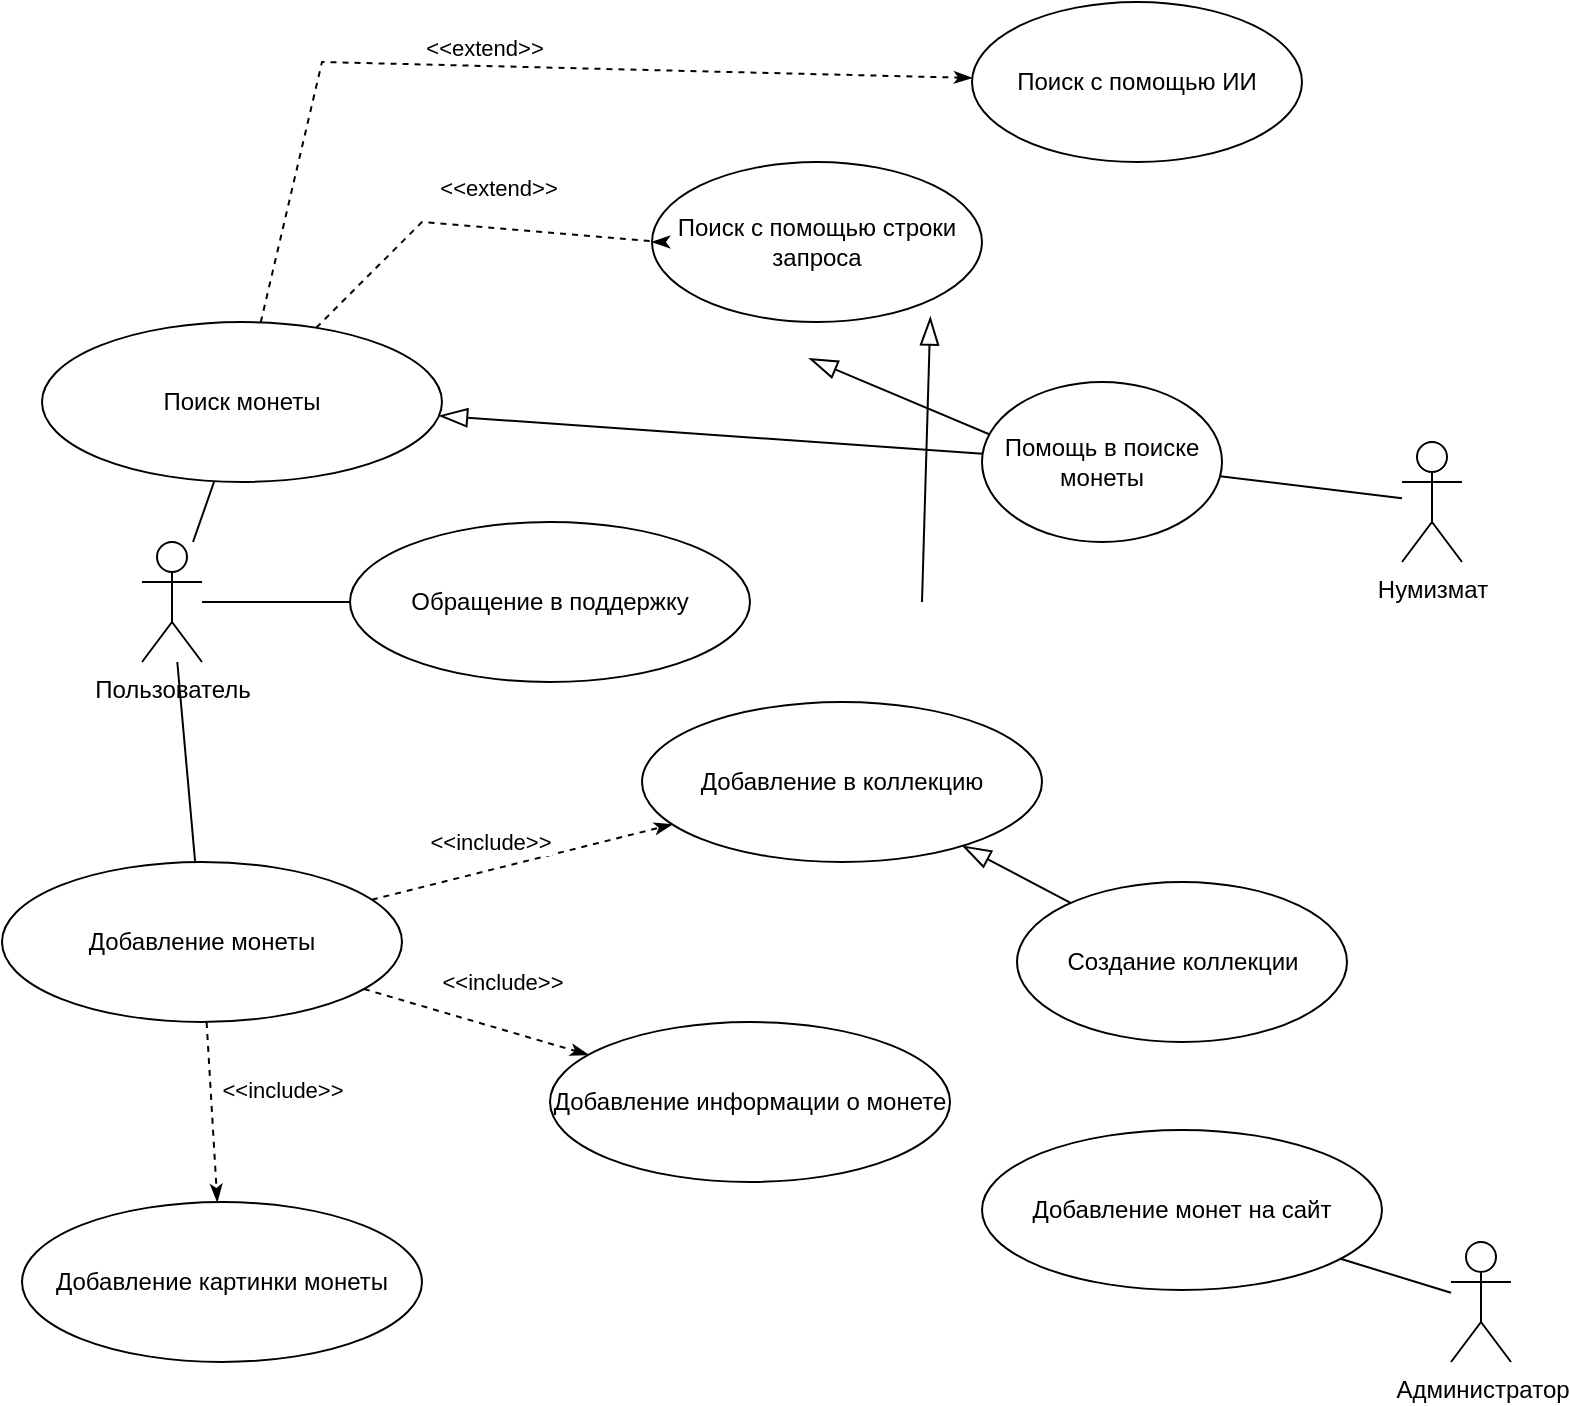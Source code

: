 <mxfile version="24.0.5" type="github">
  <diagram name="Страница — 1" id="mdvH1m8hR_8Fk9NDpSXH">
    <mxGraphModel dx="986" dy="687" grid="1" gridSize="10" guides="1" tooltips="1" connect="1" arrows="1" fold="1" page="1" pageScale="1" pageWidth="827" pageHeight="1169" math="0" shadow="0">
      <root>
        <mxCell id="0" />
        <mxCell id="1" parent="0" />
        <mxCell id="BPmx3O7TrGEcnui1N9nM-1" value="Обращение в поддержку" style="ellipse;whiteSpace=wrap;html=1;" parent="1" vertex="1">
          <mxGeometry x="214" y="280" width="200" height="80" as="geometry" />
        </mxCell>
        <mxCell id="BPmx3O7TrGEcnui1N9nM-2" value="Пользователь" style="shape=umlActor;verticalLabelPosition=bottom;verticalAlign=top;html=1;outlineConnect=0;" parent="1" vertex="1">
          <mxGeometry x="110" y="290" width="30" height="60" as="geometry" />
        </mxCell>
        <mxCell id="BPmx3O7TrGEcnui1N9nM-3" value="Администратор" style="shape=umlActor;verticalLabelPosition=bottom;verticalAlign=top;html=1;outlineConnect=0;" parent="1" vertex="1">
          <mxGeometry x="764.5" y="640" width="30" height="60" as="geometry" />
        </mxCell>
        <mxCell id="BPmx3O7TrGEcnui1N9nM-7" value="" style="endArrow=none;html=1;rounded=0;" parent="1" source="BPmx3O7TrGEcnui1N9nM-2" target="BPmx3O7TrGEcnui1N9nM-1" edge="1">
          <mxGeometry width="50" height="50" relative="1" as="geometry">
            <mxPoint x="510" y="520" as="sourcePoint" />
            <mxPoint x="560" y="470" as="targetPoint" />
          </mxGeometry>
        </mxCell>
        <mxCell id="BPmx3O7TrGEcnui1N9nM-8" value="Добавление монет на сайт" style="ellipse;whiteSpace=wrap;html=1;" parent="1" vertex="1">
          <mxGeometry x="530" y="584" width="200" height="80" as="geometry" />
        </mxCell>
        <mxCell id="BPmx3O7TrGEcnui1N9nM-9" value="" style="endArrow=none;html=1;rounded=0;" parent="1" source="BPmx3O7TrGEcnui1N9nM-3" target="BPmx3O7TrGEcnui1N9nM-8" edge="1">
          <mxGeometry width="50" height="50" relative="1" as="geometry">
            <mxPoint x="184.5" y="398" as="sourcePoint" />
            <mxPoint x="336.5" y="479" as="targetPoint" />
          </mxGeometry>
        </mxCell>
        <mxCell id="BPmx3O7TrGEcnui1N9nM-10" value="Добавление монеты" style="ellipse;whiteSpace=wrap;html=1;" parent="1" vertex="1">
          <mxGeometry x="40" y="450" width="200" height="80" as="geometry" />
        </mxCell>
        <mxCell id="BPmx3O7TrGEcnui1N9nM-11" value="" style="endArrow=none;html=1;rounded=0;" parent="1" source="BPmx3O7TrGEcnui1N9nM-10" target="BPmx3O7TrGEcnui1N9nM-2" edge="1">
          <mxGeometry width="50" height="50" relative="1" as="geometry">
            <mxPoint x="420" y="440" as="sourcePoint" />
            <mxPoint x="470" y="390" as="targetPoint" />
          </mxGeometry>
        </mxCell>
        <mxCell id="BPmx3O7TrGEcnui1N9nM-13" value="Поиск монеты" style="ellipse;whiteSpace=wrap;html=1;" parent="1" vertex="1">
          <mxGeometry x="60" y="180" width="200" height="80" as="geometry" />
        </mxCell>
        <mxCell id="BPmx3O7TrGEcnui1N9nM-14" value="" style="endArrow=none;html=1;rounded=0;" parent="1" source="BPmx3O7TrGEcnui1N9nM-2" target="BPmx3O7TrGEcnui1N9nM-13" edge="1">
          <mxGeometry width="50" height="50" relative="1" as="geometry">
            <mxPoint x="430" y="480" as="sourcePoint" />
            <mxPoint x="480" y="430" as="targetPoint" />
          </mxGeometry>
        </mxCell>
        <mxCell id="BPmx3O7TrGEcnui1N9nM-26" value="" style="endArrow=blockThin;html=1;rounded=0;endFill=0;endSize=12;" parent="1" source="BPmx3O7TrGEcnui1N9nM-20" edge="1">
          <mxGeometry width="50" height="50" relative="1" as="geometry">
            <mxPoint x="500" y="320" as="sourcePoint" />
            <mxPoint x="504.172" y="177.293" as="targetPoint" />
          </mxGeometry>
        </mxCell>
        <mxCell id="BPmx3O7TrGEcnui1N9nM-27" value="" style="endArrow=blockThin;html=1;rounded=0;endFill=0;endSize=12;" parent="1" source="BPmx3O7TrGEcnui1N9nM-19" edge="1">
          <mxGeometry width="50" height="50" relative="1" as="geometry">
            <mxPoint x="569" y="251" as="sourcePoint" />
            <mxPoint x="443.531" y="198.216" as="targetPoint" />
          </mxGeometry>
        </mxCell>
        <mxCell id="BPmx3O7TrGEcnui1N9nM-28" value="Добавление в коллекцию" style="ellipse;whiteSpace=wrap;html=1;" parent="1" vertex="1">
          <mxGeometry x="360" y="370" width="200" height="80" as="geometry" />
        </mxCell>
        <mxCell id="BPmx3O7TrGEcnui1N9nM-30" value="Добавление картинки монеты" style="ellipse;whiteSpace=wrap;html=1;" parent="1" vertex="1">
          <mxGeometry x="50" y="620" width="200" height="80" as="geometry" />
        </mxCell>
        <mxCell id="C62FpuVoVXCwqaJ_DgfJ-1" value="" style="endArrow=classicThin;dashed=1;html=1;rounded=0;startArrow=none;startFill=0;endFill=1;" edge="1" parent="1" source="BPmx3O7TrGEcnui1N9nM-10" target="BPmx3O7TrGEcnui1N9nM-28">
          <mxGeometry width="50" height="50" relative="1" as="geometry">
            <mxPoint x="280" y="340" as="sourcePoint" />
            <mxPoint x="368" y="113" as="targetPoint" />
          </mxGeometry>
        </mxCell>
        <mxCell id="C62FpuVoVXCwqaJ_DgfJ-2" value="&amp;lt;&amp;lt;include&amp;gt;&amp;gt;" style="edgeLabel;html=1;align=center;verticalAlign=middle;resizable=0;points=[];" vertex="1" connectable="0" parent="C62FpuVoVXCwqaJ_DgfJ-1">
          <mxGeometry x="0.01" y="-2" relative="1" as="geometry">
            <mxPoint x="-17" y="-12" as="offset" />
          </mxGeometry>
        </mxCell>
        <mxCell id="C62FpuVoVXCwqaJ_DgfJ-3" value="" style="endArrow=classicThin;dashed=1;html=1;rounded=0;startArrow=none;startFill=0;endFill=1;" edge="1" parent="1" source="BPmx3O7TrGEcnui1N9nM-10" target="BPmx3O7TrGEcnui1N9nM-30">
          <mxGeometry width="50" height="50" relative="1" as="geometry">
            <mxPoint x="236" y="479" as="sourcePoint" />
            <mxPoint x="394" y="441" as="targetPoint" />
          </mxGeometry>
        </mxCell>
        <mxCell id="C62FpuVoVXCwqaJ_DgfJ-4" value="&amp;lt;&amp;lt;include&amp;gt;&amp;gt;" style="edgeLabel;html=1;align=center;verticalAlign=middle;resizable=0;points=[];" vertex="1" connectable="0" parent="C62FpuVoVXCwqaJ_DgfJ-3">
          <mxGeometry x="0.01" y="-2" relative="1" as="geometry">
            <mxPoint x="37" y="-12" as="offset" />
          </mxGeometry>
        </mxCell>
        <mxCell id="C62FpuVoVXCwqaJ_DgfJ-5" value="Создание коллекции" style="ellipse;whiteSpace=wrap;html=1;" vertex="1" parent="1">
          <mxGeometry x="547.5" y="460" width="165" height="80" as="geometry" />
        </mxCell>
        <mxCell id="C62FpuVoVXCwqaJ_DgfJ-6" value="" style="endArrow=blockThin;html=1;rounded=0;endFill=0;endSize=12;" edge="1" parent="1" source="C62FpuVoVXCwqaJ_DgfJ-5" target="BPmx3O7TrGEcnui1N9nM-28">
          <mxGeometry width="50" height="50" relative="1" as="geometry">
            <mxPoint x="632" y="666" as="sourcePoint" />
            <mxPoint x="598" y="450" as="targetPoint" />
          </mxGeometry>
        </mxCell>
        <mxCell id="C62FpuVoVXCwqaJ_DgfJ-7" value="Добавление информации о монете" style="ellipse;whiteSpace=wrap;html=1;" vertex="1" parent="1">
          <mxGeometry x="314" y="530" width="200" height="80" as="geometry" />
        </mxCell>
        <mxCell id="C62FpuVoVXCwqaJ_DgfJ-8" value="" style="endArrow=classicThin;dashed=1;html=1;rounded=0;startArrow=none;startFill=0;endFill=1;" edge="1" parent="1" source="BPmx3O7TrGEcnui1N9nM-10" target="C62FpuVoVXCwqaJ_DgfJ-7">
          <mxGeometry width="50" height="50" relative="1" as="geometry">
            <mxPoint x="235" y="479" as="sourcePoint" />
            <mxPoint x="385" y="441" as="targetPoint" />
          </mxGeometry>
        </mxCell>
        <mxCell id="C62FpuVoVXCwqaJ_DgfJ-9" value="&amp;lt;&amp;lt;include&amp;gt;&amp;gt;" style="edgeLabel;html=1;align=center;verticalAlign=middle;resizable=0;points=[];" vertex="1" connectable="0" parent="C62FpuVoVXCwqaJ_DgfJ-8">
          <mxGeometry x="0.01" y="-2" relative="1" as="geometry">
            <mxPoint x="13" y="-22" as="offset" />
          </mxGeometry>
        </mxCell>
        <mxCell id="C62FpuVoVXCwqaJ_DgfJ-10" value="Нумизмат" style="shape=umlActor;verticalLabelPosition=bottom;verticalAlign=top;html=1;outlineConnect=0;" vertex="1" parent="1">
          <mxGeometry x="740" y="240" width="30" height="60" as="geometry" />
        </mxCell>
        <mxCell id="C62FpuVoVXCwqaJ_DgfJ-19" value="Поиск с помощью ИИ" style="ellipse;whiteSpace=wrap;html=1;" vertex="1" parent="1">
          <mxGeometry x="525" y="20" width="165" height="80" as="geometry" />
        </mxCell>
        <mxCell id="C62FpuVoVXCwqaJ_DgfJ-21" value="" style="endArrow=classicThin;dashed=1;html=1;rounded=0;startArrow=none;startFill=0;endFill=1;" edge="1" parent="1" source="BPmx3O7TrGEcnui1N9nM-13" target="C62FpuVoVXCwqaJ_DgfJ-19">
          <mxGeometry width="50" height="50" relative="1" as="geometry">
            <mxPoint x="259.841" y="67.746" as="sourcePoint" />
            <mxPoint x="560" y="100" as="targetPoint" />
            <Array as="points">
              <mxPoint x="200" y="50" />
            </Array>
          </mxGeometry>
        </mxCell>
        <mxCell id="C62FpuVoVXCwqaJ_DgfJ-22" value="&amp;lt;&amp;lt;extend&amp;gt;&amp;gt;" style="edgeLabel;html=1;align=center;verticalAlign=middle;resizable=0;points=[];" vertex="1" connectable="0" parent="C62FpuVoVXCwqaJ_DgfJ-21">
          <mxGeometry x="0.01" y="-2" relative="1" as="geometry">
            <mxPoint x="-17" y="-12" as="offset" />
          </mxGeometry>
        </mxCell>
        <mxCell id="C62FpuVoVXCwqaJ_DgfJ-23" value="Поиск с помощью строки запроса" style="ellipse;whiteSpace=wrap;html=1;" vertex="1" parent="1">
          <mxGeometry x="365" y="100" width="165" height="80" as="geometry" />
        </mxCell>
        <mxCell id="C62FpuVoVXCwqaJ_DgfJ-24" value="" style="endArrow=classicThin;dashed=1;html=1;rounded=0;startArrow=none;startFill=0;endFill=1;" edge="1" parent="1" target="C62FpuVoVXCwqaJ_DgfJ-23" source="BPmx3O7TrGEcnui1N9nM-13">
          <mxGeometry width="50" height="50" relative="1" as="geometry">
            <mxPoint x="236.999" y="95.522" as="sourcePoint" />
            <mxPoint x="540" y="170" as="targetPoint" />
            <Array as="points">
              <mxPoint x="250" y="130" />
              <mxPoint x="370" y="140" />
            </Array>
          </mxGeometry>
        </mxCell>
        <mxCell id="C62FpuVoVXCwqaJ_DgfJ-25" value="&amp;lt;&amp;lt;extend&amp;gt;&amp;gt;" style="edgeLabel;html=1;align=center;verticalAlign=middle;resizable=0;points=[];" vertex="1" connectable="0" parent="C62FpuVoVXCwqaJ_DgfJ-24">
          <mxGeometry x="0.01" y="-2" relative="1" as="geometry">
            <mxPoint x="12" y="-21" as="offset" />
          </mxGeometry>
        </mxCell>
        <mxCell id="C62FpuVoVXCwqaJ_DgfJ-28" value="" style="endArrow=none;html=1;rounded=0;" edge="1" parent="1" source="C62FpuVoVXCwqaJ_DgfJ-30" target="C62FpuVoVXCwqaJ_DgfJ-10">
          <mxGeometry width="50" height="50" relative="1" as="geometry">
            <mxPoint x="490" y="300" as="sourcePoint" />
            <mxPoint x="540" y="250" as="targetPoint" />
          </mxGeometry>
        </mxCell>
        <mxCell id="C62FpuVoVXCwqaJ_DgfJ-30" value="Помощь в поиске монеты" style="ellipse;whiteSpace=wrap;html=1;" vertex="1" parent="1">
          <mxGeometry x="530" y="210" width="120" height="80" as="geometry" />
        </mxCell>
        <mxCell id="C62FpuVoVXCwqaJ_DgfJ-34" value="" style="endArrow=blockThin;html=1;rounded=0;endFill=0;endSize=12;" edge="1" parent="1" source="C62FpuVoVXCwqaJ_DgfJ-30" target="BPmx3O7TrGEcnui1N9nM-13">
          <mxGeometry width="50" height="50" relative="1" as="geometry">
            <mxPoint x="584" y="481" as="sourcePoint" />
            <mxPoint x="530" y="452" as="targetPoint" />
          </mxGeometry>
        </mxCell>
      </root>
    </mxGraphModel>
  </diagram>
</mxfile>
